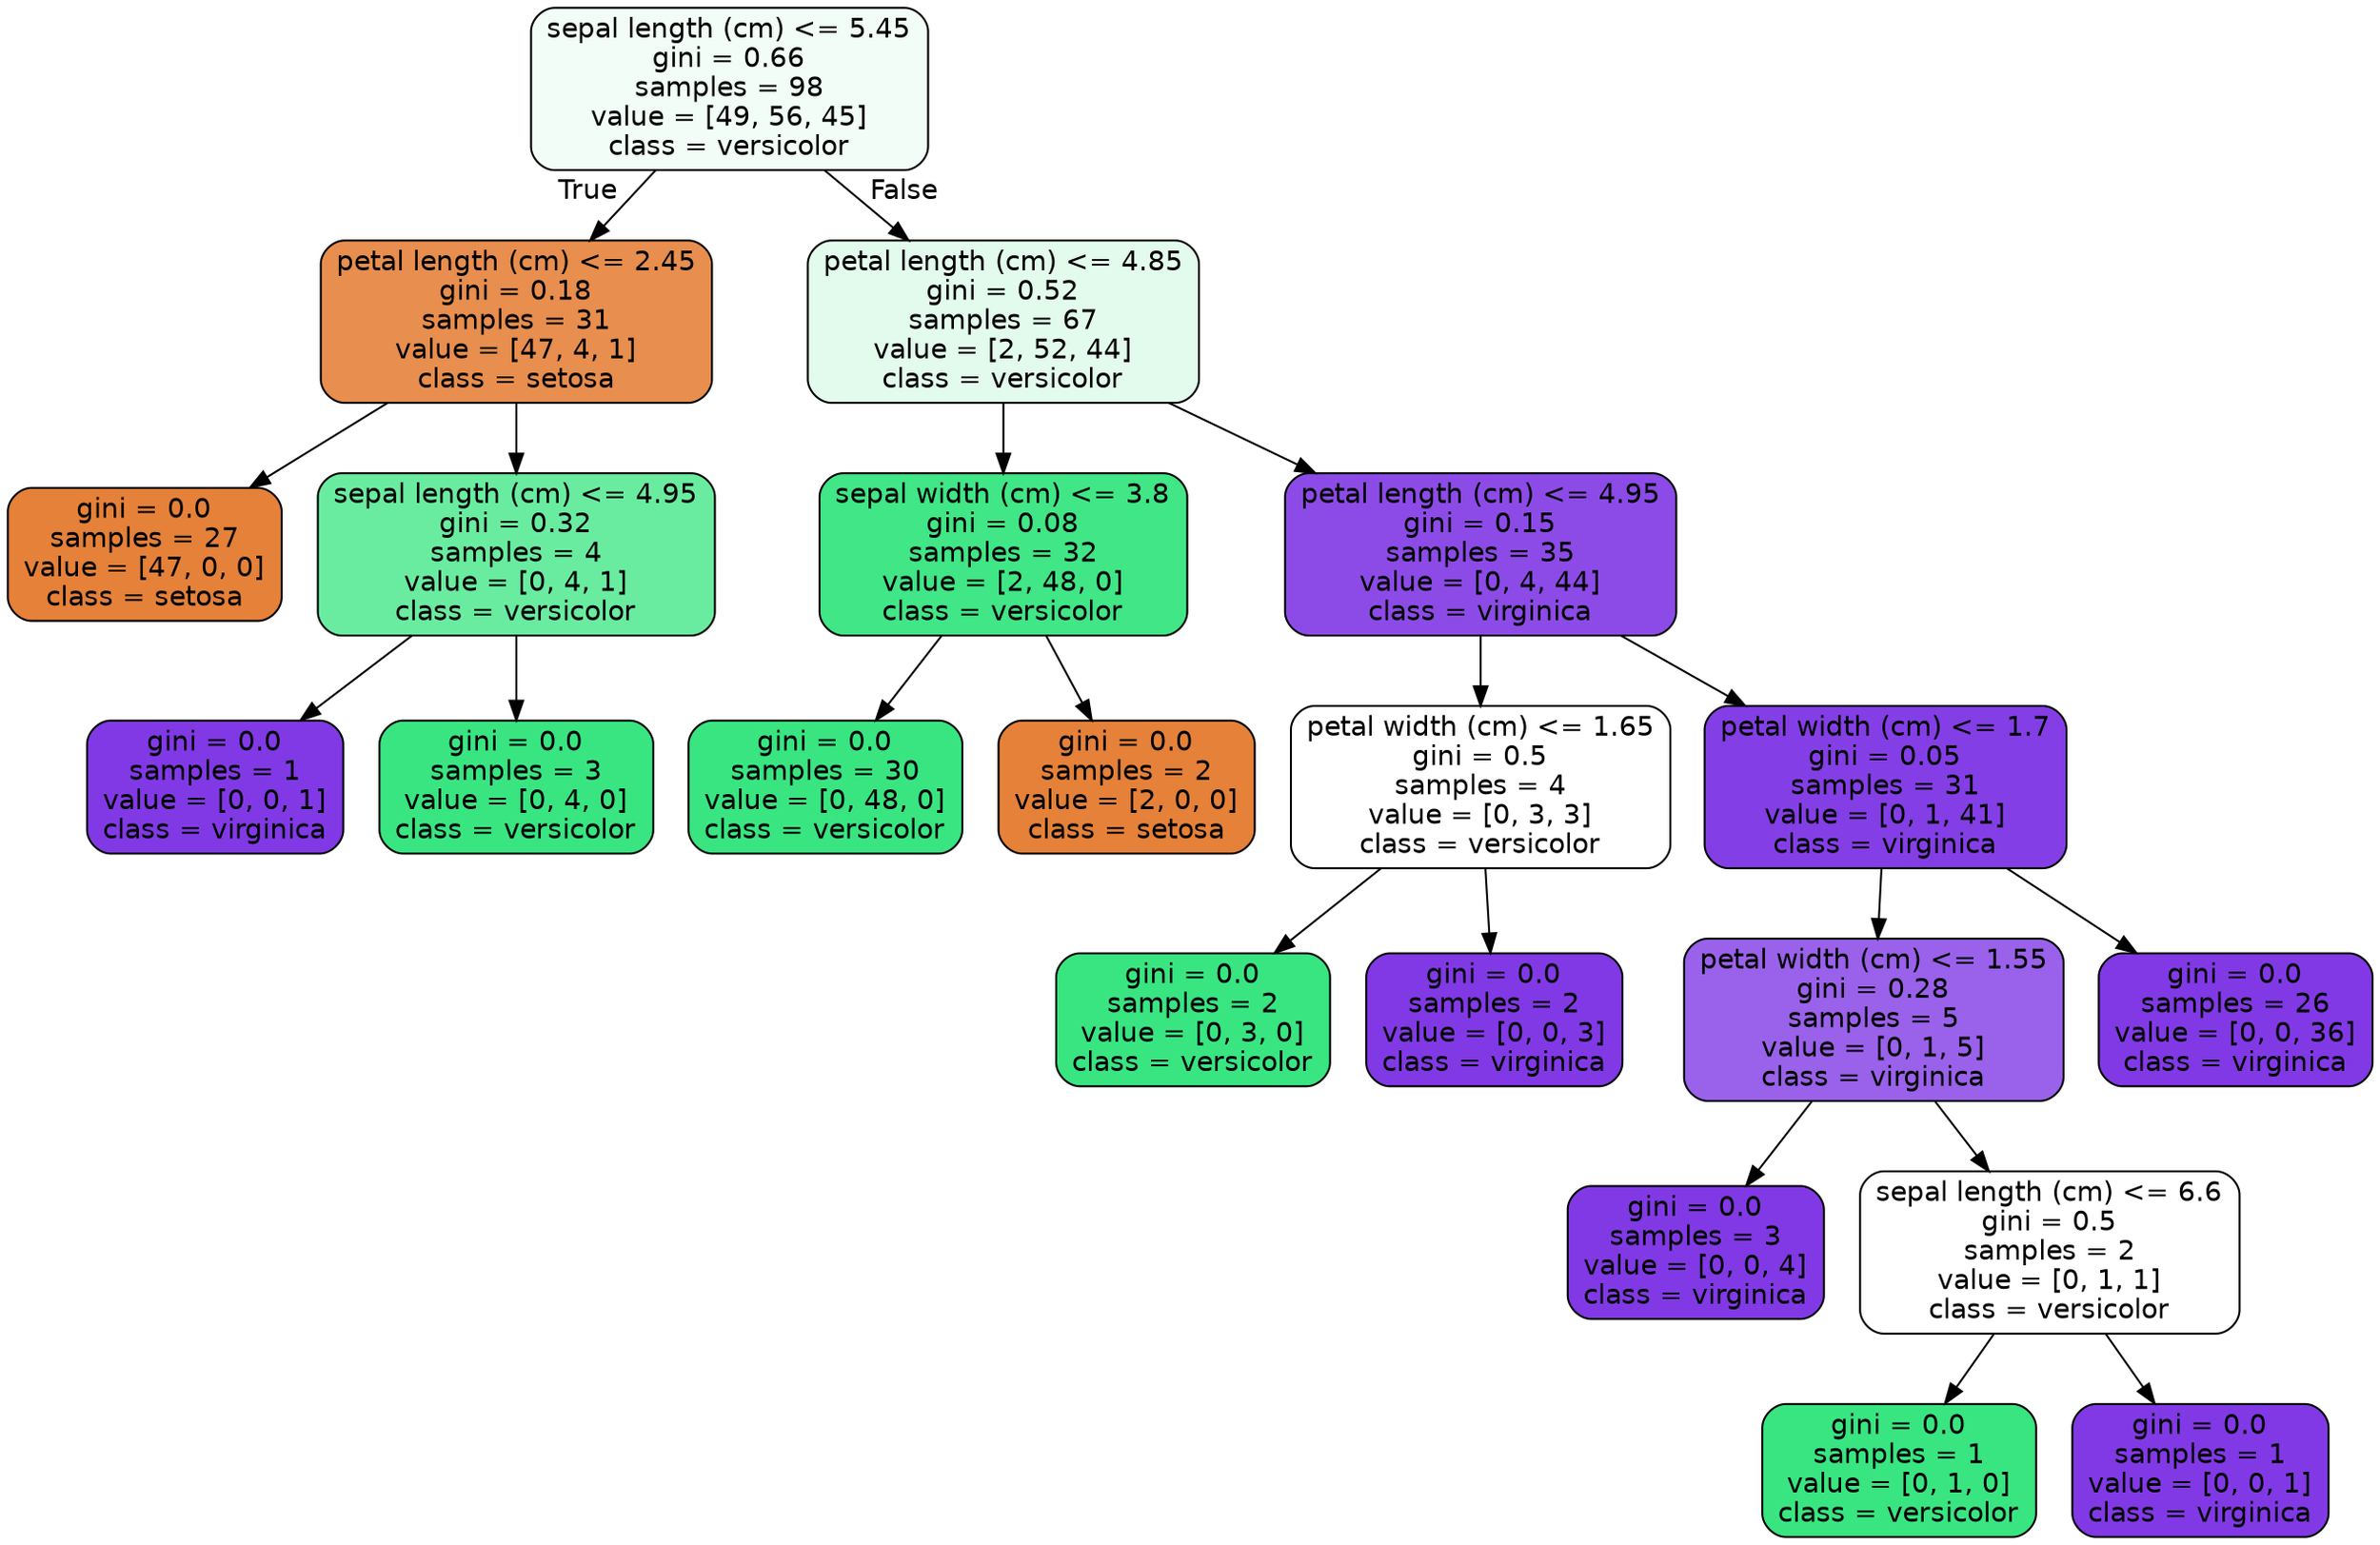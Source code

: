 digraph Tree {
node [shape=box, style="filled, rounded", color="black", fontname="helvetica"] ;
edge [fontname="helvetica"] ;
0 [label="sepal length (cm) <= 5.45\ngini = 0.66\nsamples = 98\nvalue = [49, 56, 45]\nclass = versicolor", fillcolor="#f1fdf6"] ;
1 [label="petal length (cm) <= 2.45\ngini = 0.18\nsamples = 31\nvalue = [47, 4, 1]\nclass = setosa", fillcolor="#e88e4e"] ;
0 -> 1 [labeldistance=2.5, labelangle=45, headlabel="True"] ;
2 [label="gini = 0.0\nsamples = 27\nvalue = [47, 0, 0]\nclass = setosa", fillcolor="#e58139"] ;
1 -> 2 ;
3 [label="sepal length (cm) <= 4.95\ngini = 0.32\nsamples = 4\nvalue = [0, 4, 1]\nclass = versicolor", fillcolor="#6aeca0"] ;
1 -> 3 ;
4 [label="gini = 0.0\nsamples = 1\nvalue = [0, 0, 1]\nclass = virginica", fillcolor="#8139e5"] ;
3 -> 4 ;
5 [label="gini = 0.0\nsamples = 3\nvalue = [0, 4, 0]\nclass = versicolor", fillcolor="#39e581"] ;
3 -> 5 ;
6 [label="petal length (cm) <= 4.85\ngini = 0.52\nsamples = 67\nvalue = [2, 52, 44]\nclass = versicolor", fillcolor="#e2fbec"] ;
0 -> 6 [labeldistance=2.5, labelangle=-45, headlabel="False"] ;
7 [label="sepal width (cm) <= 3.8\ngini = 0.08\nsamples = 32\nvalue = [2, 48, 0]\nclass = versicolor", fillcolor="#41e686"] ;
6 -> 7 ;
8 [label="gini = 0.0\nsamples = 30\nvalue = [0, 48, 0]\nclass = versicolor", fillcolor="#39e581"] ;
7 -> 8 ;
9 [label="gini = 0.0\nsamples = 2\nvalue = [2, 0, 0]\nclass = setosa", fillcolor="#e58139"] ;
7 -> 9 ;
10 [label="petal length (cm) <= 4.95\ngini = 0.15\nsamples = 35\nvalue = [0, 4, 44]\nclass = virginica", fillcolor="#8c4be7"] ;
6 -> 10 ;
11 [label="petal width (cm) <= 1.65\ngini = 0.5\nsamples = 4\nvalue = [0, 3, 3]\nclass = versicolor", fillcolor="#ffffff"] ;
10 -> 11 ;
12 [label="gini = 0.0\nsamples = 2\nvalue = [0, 3, 0]\nclass = versicolor", fillcolor="#39e581"] ;
11 -> 12 ;
13 [label="gini = 0.0\nsamples = 2\nvalue = [0, 0, 3]\nclass = virginica", fillcolor="#8139e5"] ;
11 -> 13 ;
14 [label="petal width (cm) <= 1.7\ngini = 0.05\nsamples = 31\nvalue = [0, 1, 41]\nclass = virginica", fillcolor="#843ee6"] ;
10 -> 14 ;
15 [label="petal width (cm) <= 1.55\ngini = 0.28\nsamples = 5\nvalue = [0, 1, 5]\nclass = virginica", fillcolor="#9a61ea"] ;
14 -> 15 ;
16 [label="gini = 0.0\nsamples = 3\nvalue = [0, 0, 4]\nclass = virginica", fillcolor="#8139e5"] ;
15 -> 16 ;
17 [label="sepal length (cm) <= 6.6\ngini = 0.5\nsamples = 2\nvalue = [0, 1, 1]\nclass = versicolor", fillcolor="#ffffff"] ;
15 -> 17 ;
18 [label="gini = 0.0\nsamples = 1\nvalue = [0, 1, 0]\nclass = versicolor", fillcolor="#39e581"] ;
17 -> 18 ;
19 [label="gini = 0.0\nsamples = 1\nvalue = [0, 0, 1]\nclass = virginica", fillcolor="#8139e5"] ;
17 -> 19 ;
20 [label="gini = 0.0\nsamples = 26\nvalue = [0, 0, 36]\nclass = virginica", fillcolor="#8139e5"] ;
14 -> 20 ;
}